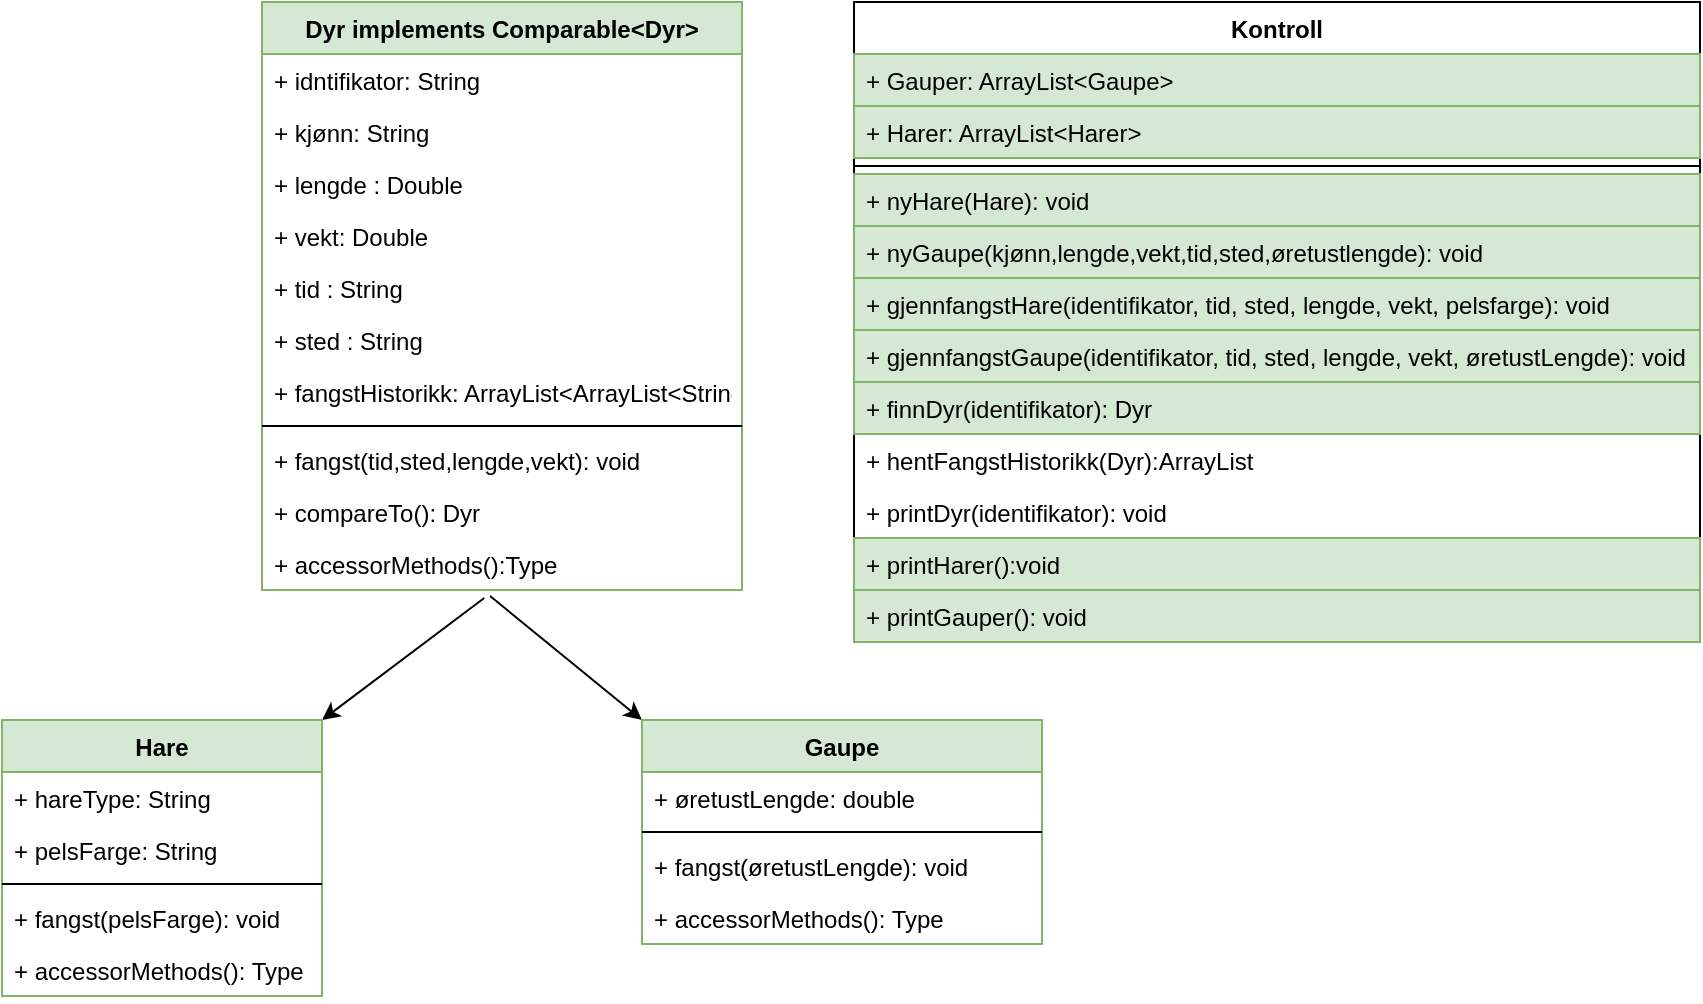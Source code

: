 <mxfile version="13.7.9" type="device"><diagram name="Page-1" id="e7e014a7-5840-1c2e-5031-d8a46d1fe8dd"><mxGraphModel dx="981" dy="594" grid="0" gridSize="10" guides="1" tooltips="1" connect="1" arrows="1" fold="1" page="1" pageScale="1" pageWidth="1169" pageHeight="826" background="#ffffff" math="0" shadow="0"><root><mxCell id="0"/><mxCell id="1" parent="0"/><mxCell id="ZJpLOa_pvQ7XKFUqtCQh-57" value="" style="endArrow=classic;html=1;exitX=0.463;exitY=1.154;exitDx=0;exitDy=0;exitPerimeter=0;entryX=1;entryY=0;entryDx=0;entryDy=0;" edge="1" parent="1" source="ZJpLOa_pvQ7XKFUqtCQh-44" target="ZJpLOa_pvQ7XKFUqtCQh-45"><mxGeometry width="50" height="50" relative="1" as="geometry"><mxPoint x="320" y="510" as="sourcePoint"/><mxPoint x="370" y="460" as="targetPoint"/></mxGeometry></mxCell><mxCell id="ZJpLOa_pvQ7XKFUqtCQh-58" value="" style="endArrow=classic;html=1;exitX=0.475;exitY=1.115;exitDx=0;exitDy=0;exitPerimeter=0;entryX=0;entryY=0;entryDx=0;entryDy=0;elbow=vertical;" edge="1" parent="1" source="ZJpLOa_pvQ7XKFUqtCQh-44" target="ZJpLOa_pvQ7XKFUqtCQh-49"><mxGeometry width="50" height="50" relative="1" as="geometry"><mxPoint x="540" y="510" as="sourcePoint"/><mxPoint x="590" y="460" as="targetPoint"/></mxGeometry></mxCell><mxCell id="ZJpLOa_pvQ7XKFUqtCQh-41" value="Dyr implements Comparable&lt;Dyr&gt;" style="swimlane;fontStyle=1;align=center;verticalAlign=top;childLayout=stackLayout;horizontal=1;startSize=26;horizontalStack=0;resizeParent=1;resizeParentMax=0;resizeLast=0;collapsible=1;marginBottom=0;fillColor=#d5e8d4;strokeColor=#82b366;" vertex="1" parent="1"><mxGeometry x="450" y="80" width="240" height="294" as="geometry"/></mxCell><mxCell id="ZJpLOa_pvQ7XKFUqtCQh-42" value="+ idntifikator: String" style="text;strokeColor=none;fillColor=none;align=left;verticalAlign=top;spacingLeft=4;spacingRight=4;overflow=hidden;rotatable=0;points=[[0,0.5],[1,0.5]];portConstraint=eastwest;" vertex="1" parent="ZJpLOa_pvQ7XKFUqtCQh-41"><mxGeometry y="26" width="240" height="26" as="geometry"/></mxCell><mxCell id="ZJpLOa_pvQ7XKFUqtCQh-53" value="+ kjønn: String" style="text;strokeColor=none;fillColor=none;align=left;verticalAlign=top;spacingLeft=4;spacingRight=4;overflow=hidden;rotatable=0;points=[[0,0.5],[1,0.5]];portConstraint=eastwest;" vertex="1" parent="ZJpLOa_pvQ7XKFUqtCQh-41"><mxGeometry y="52" width="240" height="26" as="geometry"/></mxCell><mxCell id="ZJpLOa_pvQ7XKFUqtCQh-54" value="+ lengde : Double" style="text;strokeColor=none;fillColor=none;align=left;verticalAlign=top;spacingLeft=4;spacingRight=4;overflow=hidden;rotatable=0;points=[[0,0.5],[1,0.5]];portConstraint=eastwest;" vertex="1" parent="ZJpLOa_pvQ7XKFUqtCQh-41"><mxGeometry y="78" width="240" height="26" as="geometry"/></mxCell><mxCell id="ZJpLOa_pvQ7XKFUqtCQh-55" value="+ vekt: Double" style="text;strokeColor=none;fillColor=none;align=left;verticalAlign=top;spacingLeft=4;spacingRight=4;overflow=hidden;rotatable=0;points=[[0,0.5],[1,0.5]];portConstraint=eastwest;" vertex="1" parent="ZJpLOa_pvQ7XKFUqtCQh-41"><mxGeometry y="104" width="240" height="26" as="geometry"/></mxCell><mxCell id="ZJpLOa_pvQ7XKFUqtCQh-60" value="+ tid : String" style="text;strokeColor=none;fillColor=none;align=left;verticalAlign=top;spacingLeft=4;spacingRight=4;overflow=hidden;rotatable=0;points=[[0,0.5],[1,0.5]];portConstraint=eastwest;" vertex="1" parent="ZJpLOa_pvQ7XKFUqtCQh-41"><mxGeometry y="130" width="240" height="26" as="geometry"/></mxCell><mxCell id="ZJpLOa_pvQ7XKFUqtCQh-61" value="+ sted : String" style="text;strokeColor=none;fillColor=none;align=left;verticalAlign=top;spacingLeft=4;spacingRight=4;overflow=hidden;rotatable=0;points=[[0,0.5],[1,0.5]];portConstraint=eastwest;" vertex="1" parent="ZJpLOa_pvQ7XKFUqtCQh-41"><mxGeometry y="156" width="240" height="26" as="geometry"/></mxCell><mxCell id="ZJpLOa_pvQ7XKFUqtCQh-62" value="+ fangstHistorikk: ArrayList&lt;ArrayList&lt;String&gt;&gt;" style="text;strokeColor=none;fillColor=none;align=left;verticalAlign=top;spacingLeft=4;spacingRight=4;overflow=hidden;rotatable=0;points=[[0,0.5],[1,0.5]];portConstraint=eastwest;" vertex="1" parent="ZJpLOa_pvQ7XKFUqtCQh-41"><mxGeometry y="182" width="240" height="26" as="geometry"/></mxCell><mxCell id="ZJpLOa_pvQ7XKFUqtCQh-43" value="" style="line;strokeWidth=1;fillColor=none;align=left;verticalAlign=middle;spacingTop=-1;spacingLeft=3;spacingRight=3;rotatable=0;labelPosition=right;points=[];portConstraint=eastwest;" vertex="1" parent="ZJpLOa_pvQ7XKFUqtCQh-41"><mxGeometry y="208" width="240" height="8" as="geometry"/></mxCell><mxCell id="ZJpLOa_pvQ7XKFUqtCQh-63" value="+ fangst(tid,sted,lengde,vekt): void" style="text;strokeColor=none;fillColor=none;align=left;verticalAlign=top;spacingLeft=4;spacingRight=4;overflow=hidden;rotatable=0;points=[[0,0.5],[1,0.5]];portConstraint=eastwest;" vertex="1" parent="ZJpLOa_pvQ7XKFUqtCQh-41"><mxGeometry y="216" width="240" height="26" as="geometry"/></mxCell><mxCell id="ZJpLOa_pvQ7XKFUqtCQh-59" value="+ compareTo(): Dyr" style="text;strokeColor=none;fillColor=none;align=left;verticalAlign=top;spacingLeft=4;spacingRight=4;overflow=hidden;rotatable=0;points=[[0,0.5],[1,0.5]];portConstraint=eastwest;" vertex="1" parent="ZJpLOa_pvQ7XKFUqtCQh-41"><mxGeometry y="242" width="240" height="26" as="geometry"/></mxCell><mxCell id="ZJpLOa_pvQ7XKFUqtCQh-44" value="+ accessorMethods():Type" style="text;strokeColor=none;fillColor=none;align=left;verticalAlign=top;spacingLeft=4;spacingRight=4;overflow=hidden;rotatable=0;points=[[0,0.5],[1,0.5]];portConstraint=eastwest;" vertex="1" parent="ZJpLOa_pvQ7XKFUqtCQh-41"><mxGeometry y="268" width="240" height="26" as="geometry"/></mxCell><mxCell id="ZJpLOa_pvQ7XKFUqtCQh-49" value="Gaupe" style="swimlane;fontStyle=1;align=center;verticalAlign=top;childLayout=stackLayout;horizontal=1;startSize=26;horizontalStack=0;resizeParent=1;resizeParentMax=0;resizeLast=0;collapsible=1;marginBottom=0;fillColor=#d5e8d4;strokeColor=#82b366;" vertex="1" parent="1"><mxGeometry x="640" y="439" width="200" height="112" as="geometry"/></mxCell><mxCell id="ZJpLOa_pvQ7XKFUqtCQh-50" value="+ øretustLengde: double" style="text;strokeColor=none;fillColor=none;align=left;verticalAlign=top;spacingLeft=4;spacingRight=4;overflow=hidden;rotatable=0;points=[[0,0.5],[1,0.5]];portConstraint=eastwest;" vertex="1" parent="ZJpLOa_pvQ7XKFUqtCQh-49"><mxGeometry y="26" width="200" height="26" as="geometry"/></mxCell><mxCell id="ZJpLOa_pvQ7XKFUqtCQh-51" value="" style="line;strokeWidth=1;fillColor=none;align=left;verticalAlign=middle;spacingTop=-1;spacingLeft=3;spacingRight=3;rotatable=0;labelPosition=right;points=[];portConstraint=eastwest;" vertex="1" parent="ZJpLOa_pvQ7XKFUqtCQh-49"><mxGeometry y="52" width="200" height="8" as="geometry"/></mxCell><mxCell id="ZJpLOa_pvQ7XKFUqtCQh-65" value="+ fangst(øretustLengde): void" style="text;strokeColor=none;fillColor=none;align=left;verticalAlign=top;spacingLeft=4;spacingRight=4;overflow=hidden;rotatable=0;points=[[0,0.5],[1,0.5]];portConstraint=eastwest;" vertex="1" parent="ZJpLOa_pvQ7XKFUqtCQh-49"><mxGeometry y="60" width="200" height="26" as="geometry"/></mxCell><mxCell id="ZJpLOa_pvQ7XKFUqtCQh-52" value="+ accessorMethods(): Type" style="text;strokeColor=none;fillColor=none;align=left;verticalAlign=top;spacingLeft=4;spacingRight=4;overflow=hidden;rotatable=0;points=[[0,0.5],[1,0.5]];portConstraint=eastwest;" vertex="1" parent="ZJpLOa_pvQ7XKFUqtCQh-49"><mxGeometry y="86" width="200" height="26" as="geometry"/></mxCell><mxCell id="ZJpLOa_pvQ7XKFUqtCQh-45" value="Hare" style="swimlane;fontStyle=1;align=center;verticalAlign=top;childLayout=stackLayout;horizontal=1;startSize=26;horizontalStack=0;resizeParent=1;resizeParentMax=0;resizeLast=0;collapsible=1;marginBottom=0;fillColor=#d5e8d4;strokeColor=#82b366;" vertex="1" parent="1"><mxGeometry x="320" y="439" width="160" height="138" as="geometry"/></mxCell><mxCell id="ZJpLOa_pvQ7XKFUqtCQh-46" value="+ hareType: String" style="text;strokeColor=none;fillColor=none;align=left;verticalAlign=top;spacingLeft=4;spacingRight=4;overflow=hidden;rotatable=0;points=[[0,0.5],[1,0.5]];portConstraint=eastwest;" vertex="1" parent="ZJpLOa_pvQ7XKFUqtCQh-45"><mxGeometry y="26" width="160" height="26" as="geometry"/></mxCell><mxCell id="ZJpLOa_pvQ7XKFUqtCQh-56" value="+ pelsFarge: String" style="text;strokeColor=none;fillColor=none;align=left;verticalAlign=top;spacingLeft=4;spacingRight=4;overflow=hidden;rotatable=0;points=[[0,0.5],[1,0.5]];portConstraint=eastwest;" vertex="1" parent="ZJpLOa_pvQ7XKFUqtCQh-45"><mxGeometry y="52" width="160" height="26" as="geometry"/></mxCell><mxCell id="ZJpLOa_pvQ7XKFUqtCQh-47" value="" style="line;strokeWidth=1;fillColor=none;align=left;verticalAlign=middle;spacingTop=-1;spacingLeft=3;spacingRight=3;rotatable=0;labelPosition=right;points=[];portConstraint=eastwest;" vertex="1" parent="ZJpLOa_pvQ7XKFUqtCQh-45"><mxGeometry y="78" width="160" height="8" as="geometry"/></mxCell><mxCell id="ZJpLOa_pvQ7XKFUqtCQh-64" value="+ fangst(pelsFarge): void" style="text;strokeColor=none;fillColor=none;align=left;verticalAlign=top;spacingLeft=4;spacingRight=4;overflow=hidden;rotatable=0;points=[[0,0.5],[1,0.5]];portConstraint=eastwest;" vertex="1" parent="ZJpLOa_pvQ7XKFUqtCQh-45"><mxGeometry y="86" width="160" height="26" as="geometry"/></mxCell><mxCell id="ZJpLOa_pvQ7XKFUqtCQh-48" value="+ accessorMethods(): Type" style="text;strokeColor=none;fillColor=none;align=left;verticalAlign=top;spacingLeft=4;spacingRight=4;overflow=hidden;rotatable=0;points=[[0,0.5],[1,0.5]];portConstraint=eastwest;" vertex="1" parent="ZJpLOa_pvQ7XKFUqtCQh-45"><mxGeometry y="112" width="160" height="26" as="geometry"/></mxCell><mxCell id="ZJpLOa_pvQ7XKFUqtCQh-67" value="Kontroll" style="swimlane;fontStyle=1;align=center;verticalAlign=top;childLayout=stackLayout;horizontal=1;startSize=26;horizontalStack=0;resizeParent=1;resizeParentMax=0;resizeLast=0;collapsible=1;marginBottom=0;" vertex="1" parent="1"><mxGeometry x="746" y="80" width="423" height="320" as="geometry"/></mxCell><mxCell id="ZJpLOa_pvQ7XKFUqtCQh-68" value="+ Gauper: ArrayList&lt;Gaupe&gt;" style="text;strokeColor=#82b366;fillColor=#d5e8d4;align=left;verticalAlign=top;spacingLeft=4;spacingRight=4;overflow=hidden;rotatable=0;points=[[0,0.5],[1,0.5]];portConstraint=eastwest;" vertex="1" parent="ZJpLOa_pvQ7XKFUqtCQh-67"><mxGeometry y="26" width="423" height="26" as="geometry"/></mxCell><mxCell id="ZJpLOa_pvQ7XKFUqtCQh-71" value="+ Harer: ArrayList&lt;Harer&gt;" style="text;strokeColor=#82b366;fillColor=#d5e8d4;align=left;verticalAlign=top;spacingLeft=4;spacingRight=4;overflow=hidden;rotatable=0;points=[[0,0.5],[1,0.5]];portConstraint=eastwest;" vertex="1" parent="ZJpLOa_pvQ7XKFUqtCQh-67"><mxGeometry y="52" width="423" height="26" as="geometry"/></mxCell><mxCell id="ZJpLOa_pvQ7XKFUqtCQh-69" value="" style="line;strokeWidth=1;fillColor=none;align=left;verticalAlign=middle;spacingTop=-1;spacingLeft=3;spacingRight=3;rotatable=0;labelPosition=right;points=[];portConstraint=eastwest;" vertex="1" parent="ZJpLOa_pvQ7XKFUqtCQh-67"><mxGeometry y="78" width="423" height="8" as="geometry"/></mxCell><mxCell id="ZJpLOa_pvQ7XKFUqtCQh-72" value="+ nyHare(Hare): void" style="text;strokeColor=#82b366;fillColor=#d5e8d4;align=left;verticalAlign=top;spacingLeft=4;spacingRight=4;overflow=hidden;rotatable=0;points=[[0,0.5],[1,0.5]];portConstraint=eastwest;" vertex="1" parent="ZJpLOa_pvQ7XKFUqtCQh-67"><mxGeometry y="86" width="423" height="26" as="geometry"/></mxCell><mxCell id="ZJpLOa_pvQ7XKFUqtCQh-74" value="+ nyGaupe(kjønn,lengde,vekt,tid,sted,øretustlengde): void" style="text;strokeColor=#82b366;fillColor=#d5e8d4;align=left;verticalAlign=top;spacingLeft=4;spacingRight=4;overflow=hidden;rotatable=0;points=[[0,0.5],[1,0.5]];portConstraint=eastwest;" vertex="1" parent="ZJpLOa_pvQ7XKFUqtCQh-67"><mxGeometry y="112" width="423" height="26" as="geometry"/></mxCell><mxCell id="ZJpLOa_pvQ7XKFUqtCQh-77" value="+ gjennfangstHare(identifikator, tid, sted, lengde, vekt, pelsfarge): void" style="text;strokeColor=#82b366;fillColor=#d5e8d4;align=left;verticalAlign=top;spacingLeft=4;spacingRight=4;overflow=hidden;rotatable=0;points=[[0,0.5],[1,0.5]];portConstraint=eastwest;" vertex="1" parent="ZJpLOa_pvQ7XKFUqtCQh-67"><mxGeometry y="138" width="423" height="26" as="geometry"/></mxCell><mxCell id="ZJpLOa_pvQ7XKFUqtCQh-78" value="+ gjennfangstGaupe(identifikator, tid, sted, lengde, vekt, øretustLengde): void" style="text;strokeColor=#82b366;fillColor=#d5e8d4;align=left;verticalAlign=top;spacingLeft=4;spacingRight=4;overflow=hidden;rotatable=0;points=[[0,0.5],[1,0.5]];portConstraint=eastwest;" vertex="1" parent="ZJpLOa_pvQ7XKFUqtCQh-67"><mxGeometry y="164" width="423" height="26" as="geometry"/></mxCell><mxCell id="ZJpLOa_pvQ7XKFUqtCQh-75" value="+ finnDyr(identifikator): Dyr" style="text;strokeColor=#82b366;fillColor=#d5e8d4;align=left;verticalAlign=top;spacingLeft=4;spacingRight=4;overflow=hidden;rotatable=0;points=[[0,0.5],[1,0.5]];portConstraint=eastwest;" vertex="1" parent="ZJpLOa_pvQ7XKFUqtCQh-67"><mxGeometry y="190" width="423" height="26" as="geometry"/></mxCell><mxCell id="ZJpLOa_pvQ7XKFUqtCQh-73" value="+ hentFangstHistorikk(Dyr):ArrayList" style="text;strokeColor=none;fillColor=none;align=left;verticalAlign=top;spacingLeft=4;spacingRight=4;overflow=hidden;rotatable=0;points=[[0,0.5],[1,0.5]];portConstraint=eastwest;" vertex="1" parent="ZJpLOa_pvQ7XKFUqtCQh-67"><mxGeometry y="216" width="423" height="26" as="geometry"/></mxCell><mxCell id="ZJpLOa_pvQ7XKFUqtCQh-70" value="+ printDyr(identifikator): void" style="text;align=left;verticalAlign=top;spacingLeft=4;spacingRight=4;overflow=hidden;rotatable=0;points=[[0,0.5],[1,0.5]];portConstraint=eastwest;" vertex="1" parent="ZJpLOa_pvQ7XKFUqtCQh-67"><mxGeometry y="242" width="423" height="26" as="geometry"/></mxCell><mxCell id="ZJpLOa_pvQ7XKFUqtCQh-80" value="+ printHarer():void" style="text;strokeColor=#82b366;fillColor=#d5e8d4;align=left;verticalAlign=top;spacingLeft=4;spacingRight=4;overflow=hidden;rotatable=0;points=[[0,0.5],[1,0.5]];portConstraint=eastwest;" vertex="1" parent="ZJpLOa_pvQ7XKFUqtCQh-67"><mxGeometry y="268" width="423" height="26" as="geometry"/></mxCell><mxCell id="ZJpLOa_pvQ7XKFUqtCQh-76" value="+ printGauper(): void" style="text;strokeColor=#82b366;fillColor=#d5e8d4;align=left;verticalAlign=top;spacingLeft=4;spacingRight=4;overflow=hidden;rotatable=0;points=[[0,0.5],[1,0.5]];portConstraint=eastwest;" vertex="1" parent="ZJpLOa_pvQ7XKFUqtCQh-67"><mxGeometry y="294" width="423" height="26" as="geometry"/></mxCell></root></mxGraphModel></diagram></mxfile>